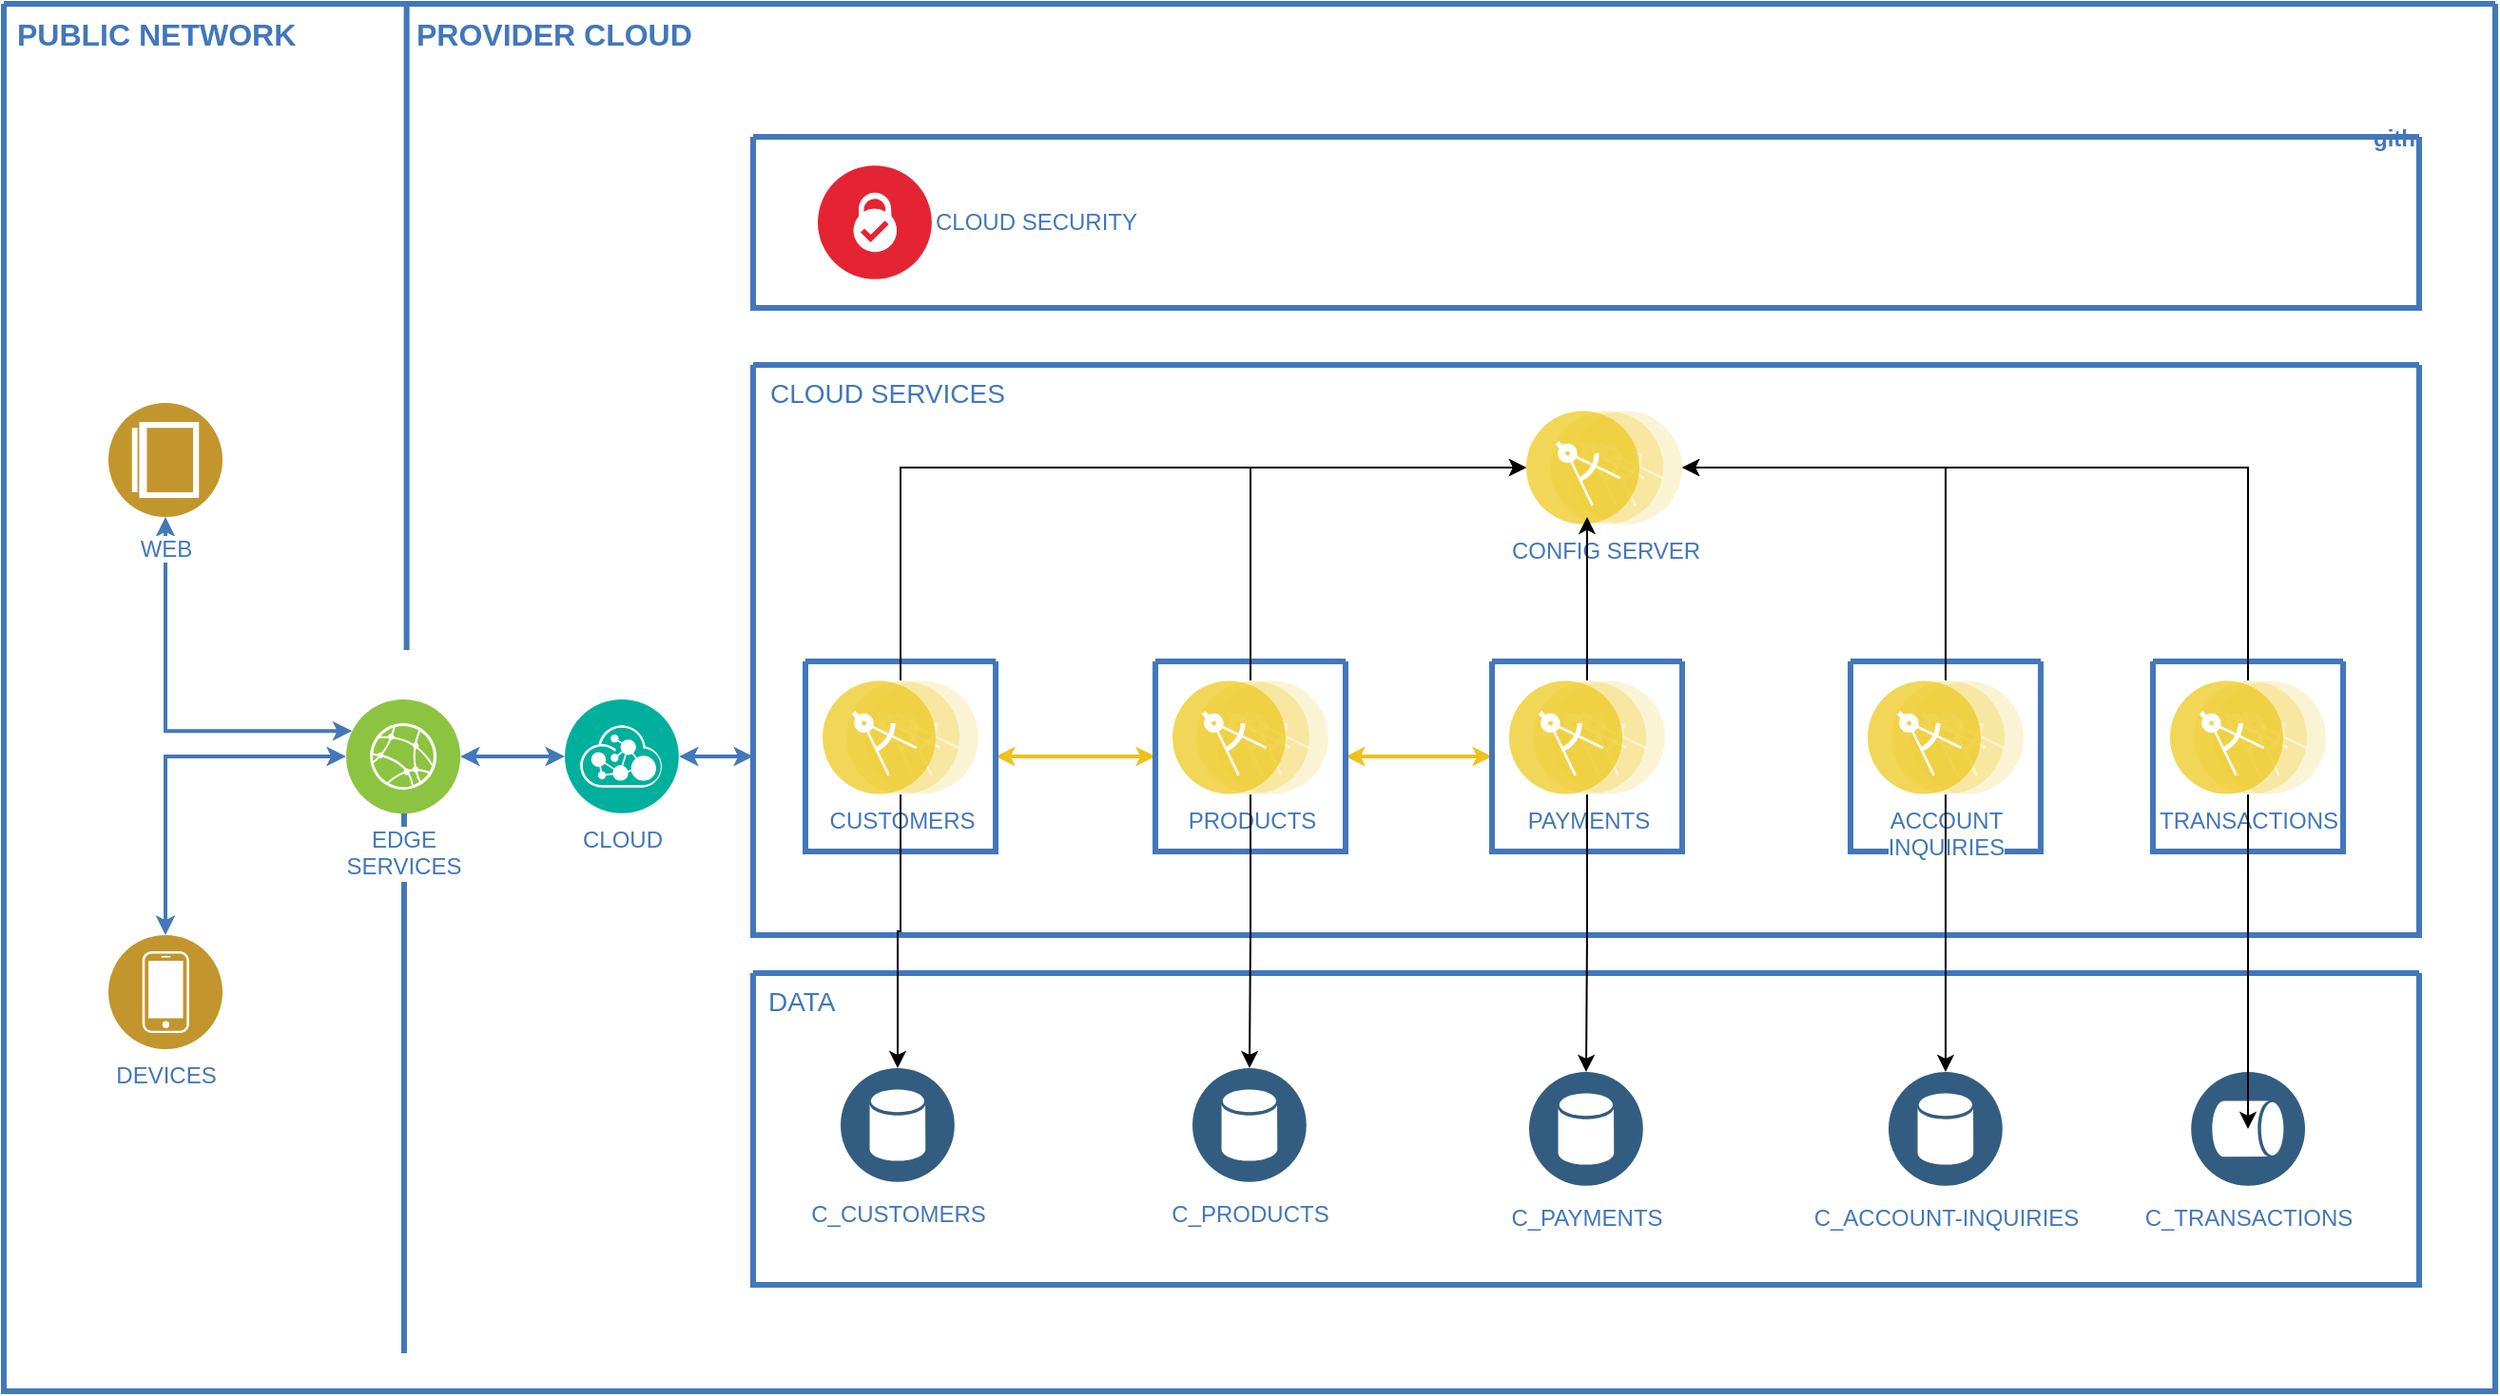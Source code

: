 <mxfile version="16.5.3" type="github">
  <diagram id="31b32b95-0358-9bc7-6ba0-a27c054ed1a7" name="Page-1">
    <mxGraphModel dx="1021" dy="579" grid="1" gridSize="10" guides="1" tooltips="1" connect="1" arrows="1" fold="1" page="1" pageScale="1" pageWidth="827" pageHeight="1169" background="none" math="0" shadow="0">
      <root>
        <mxCell id="0" />
        <mxCell id="1" parent="0" />
        <mxCell id="2" value="" style="swimlane;shadow=0;strokeColor=#4277BB;fillColor=#ffffff;fontColor=#4277BB;align=right;startSize=0;collapsible=0;strokeWidth=3;" parent="1" vertex="1">
          <mxGeometry x="270" y="80" width="1310" height="730" as="geometry" />
        </mxCell>
        <mxCell id="3" value="PUBLIC NETWORK" style="text;html=1;align=left;verticalAlign=top;fontColor=#4277BB;shadow=0;dashed=0;strokeColor=none;fillColor=none;labelBackgroundColor=none;fontStyle=1;fontSize=16;spacingLeft=5;" parent="2" vertex="1">
          <mxGeometry width="170" height="30" as="geometry" />
        </mxCell>
        <mxCell id="4" value="" style="line;strokeWidth=3;direction=south;html=1;shadow=0;labelBackgroundColor=none;fillColor=none;gradientColor=none;fontSize=12;fontColor=#4277BB;align=right;strokeColor=#4277BB;" parent="2" vertex="1">
          <mxGeometry x="205" width="13.6" height="340" as="geometry" />
        </mxCell>
        <mxCell id="5" value="PROVIDER CLOUD" style="text;html=1;align=left;verticalAlign=top;fontColor=#4277BB;shadow=0;dashed=0;strokeColor=none;fillColor=none;labelBackgroundColor=none;fontStyle=1;fontSize=16;spacingLeft=5;" parent="2" vertex="1">
          <mxGeometry x="210" width="180" height="35" as="geometry" />
        </mxCell>
        <mxCell id="16" value="" style="line;strokeWidth=3;direction=south;html=1;shadow=0;labelBackgroundColor=none;fillColor=none;gradientColor=none;fontSize=12;fontColor=#4277BB;align=right;strokeColor=#4277BB;" parent="2" vertex="1">
          <mxGeometry x="205" y="370" width="10.96" height="340" as="geometry" />
        </mxCell>
        <mxCell id="17" value="gith" style="swimlane;shadow=0;strokeColor=#4277BB;fillColor=#ffffff;fontColor=#4277BB;align=right;startSize=0;collapsible=0;strokeWidth=3;" parent="2" vertex="1">
          <mxGeometry x="394" y="70" width="876" height="90" as="geometry" />
        </mxCell>
        <mxCell id="18" value="CLOUD SECURITY" style="aspect=fixed;perimeter=ellipsePerimeter;html=1;align=left;shadow=0;dashed=0;image;image=img/lib/ibm/blockchain/certificate_authority.svg;labelBackgroundColor=#ffffff;strokeColor=#666666;strokeWidth=3;fillColor=#C2952D;gradientColor=none;fontSize=12;fontColor=#4277BB;labelPosition=right;verticalLabelPosition=middle;verticalAlign=middle;" parent="17" vertex="1">
          <mxGeometry x="34" y="15" width="60" height="60" as="geometry" />
        </mxCell>
        <mxCell id="19" style="edgeStyle=orthogonalEdgeStyle;rounded=0;comic=0;html=1;entryX=0;entryY=0.25;startArrow=classic;startFill=1;endArrow=classic;endFill=1;jettySize=auto;orthogonalLoop=1;strokeColor=#4378BB;strokeWidth=2;fontFamily=Helvetica;fontSize=19;fontColor=#CC99FF;endSize=4;startSize=4;" parent="2" source="J1PjvRYnOchHbSAu9NUT-95" target="26" edge="1">
          <mxGeometry relative="1" as="geometry">
            <Array as="points">
              <mxPoint x="85" y="383" />
            </Array>
            <mxPoint x="113" y="200" as="sourcePoint" />
          </mxGeometry>
        </mxCell>
        <mxCell id="21" style="edgeStyle=orthogonalEdgeStyle;rounded=0;html=1;labelBackgroundColor=#ffffff;startArrow=classic;startFill=1;startSize=4;endArrow=classic;endFill=1;endSize=4;jettySize=auto;orthogonalLoop=1;strokeColor=#4378BB;strokeWidth=2;fontSize=19;fontColor=#CC99FF;" parent="2" source="22" target="26" edge="1">
          <mxGeometry relative="1" as="geometry">
            <Array as="points">
              <mxPoint x="85" y="396" />
            </Array>
          </mxGeometry>
        </mxCell>
        <mxCell id="22" value="DEVICES" style="aspect=fixed;perimeter=ellipsePerimeter;html=1;align=center;shadow=0;dashed=0;image;image=img/lib/ibm/users/device.svg;labelBackgroundColor=#ffffff;strokeColor=#666666;strokeWidth=3;fillColor=#C2952D;gradientColor=none;fontSize=12;fontColor=#4277BB;" parent="2" vertex="1">
          <mxGeometry x="55" y="490" width="60" height="60" as="geometry" />
        </mxCell>
        <mxCell id="25" style="edgeStyle=orthogonalEdgeStyle;rounded=0;html=1;labelBackgroundColor=#ffffff;startArrow=classic;startFill=1;startSize=4;endArrow=classic;endFill=1;endSize=4;jettySize=auto;orthogonalLoop=1;strokeColor=#4378BB;strokeWidth=2;fontSize=19;fontColor=#CC99FF;" parent="2" source="26" target="28" edge="1">
          <mxGeometry relative="1" as="geometry" />
        </mxCell>
        <mxCell id="26" value="EDGE&lt;div&gt;SERVICES&lt;/div&gt;" style="aspect=fixed;perimeter=ellipsePerimeter;html=1;align=center;shadow=0;dashed=0;image;image=img/lib/ibm/infrastructure/edge_services.svg;labelBackgroundColor=#ffffff;strokeColor=#666666;strokeWidth=3;fillColor=#C2952D;gradientColor=none;fontSize=12;fontColor=#4277BB;" parent="2" vertex="1">
          <mxGeometry x="180" y="366" width="60" height="60" as="geometry" />
        </mxCell>
        <mxCell id="27" style="edgeStyle=elbowEdgeStyle;rounded=0;html=1;labelBackgroundColor=#ffffff;startArrow=classic;startFill=1;startSize=4;endArrow=classic;endFill=1;endSize=4;jettySize=auto;orthogonalLoop=1;strokeColor=#4378BB;strokeWidth=2;fontSize=19;fontColor=#CC99FF;elbow=vertical;" parent="2" source="28" target="35" edge="1">
          <mxGeometry relative="1" as="geometry">
            <mxPoint x="380" y="396" as="targetPoint" />
            <Array as="points">
              <mxPoint x="376" y="396" />
            </Array>
          </mxGeometry>
        </mxCell>
        <mxCell id="28" value="CLOUD" style="aspect=fixed;perimeter=ellipsePerimeter;html=1;align=center;shadow=0;dashed=0;image;image=img/lib/ibm/management/api_management.svg;labelBackgroundColor=#ffffff;strokeColor=#666666;strokeWidth=3;fillColor=#C2952D;gradientColor=none;fontSize=12;fontColor=#4277BB;" parent="2" vertex="1">
          <mxGeometry x="295" y="366" width="60" height="60" as="geometry" />
        </mxCell>
        <mxCell id="35" value="" style="swimlane;shadow=0;strokeColor=#4277BB;fillColor=#ffffff;fontColor=#4277BB;align=right;startSize=0;collapsible=0;strokeWidth=3;" parent="2" vertex="1">
          <mxGeometry x="394" y="190" width="876" height="300" as="geometry" />
        </mxCell>
        <mxCell id="52" value="CLOUD SERVICES" style="text;html=1;align=left;verticalAlign=top;fontColor=#4277BB;shadow=0;dashed=0;strokeColor=none;fillColor=none;labelBackgroundColor=none;fontStyle=0;fontSize=14;spacingLeft=5;" parent="35" vertex="1">
          <mxGeometry x="2" width="231" height="24" as="geometry" />
        </mxCell>
        <mxCell id="84" style="edgeStyle=orthogonalEdgeStyle;rounded=0;html=1;entryX=0;entryY=0.5;labelBackgroundColor=#ffffff;startArrow=classic;startFill=1;startSize=4;endArrow=classic;endFill=1;endSize=4;jettySize=auto;orthogonalLoop=1;strokeColor=#EEC11B;strokeWidth=2;fontSize=14;fontColor=#4277BB;" parent="35" source="65" target="68" edge="1">
          <mxGeometry relative="1" as="geometry" />
        </mxCell>
        <mxCell id="65" value="" style="swimlane;shadow=0;strokeColor=#4277BB;fillColor=#ffffff;fontColor=#4277BB;align=right;startSize=0;collapsible=0;strokeWidth=3;" parent="35" vertex="1">
          <mxGeometry x="27.5" y="156" width="100" height="100" as="geometry" />
        </mxCell>
        <mxCell id="66" value="CUSTOMERS" style="aspect=fixed;perimeter=ellipsePerimeter;html=1;align=center;shadow=0;dashed=0;image;image=img/lib/ibm/applications/microservice.svg;labelBackgroundColor=#ffffff;strokeColor=#666666;strokeWidth=3;fillColor=#C2952D;gradientColor=none;fontSize=12;fontColor=#4277BB;" parent="65" vertex="1">
          <mxGeometry x="9" y="10" width="82" height="60" as="geometry" />
        </mxCell>
        <mxCell id="85" style="edgeStyle=orthogonalEdgeStyle;rounded=0;html=1;entryX=0;entryY=0.5;labelBackgroundColor=#ffffff;startArrow=classic;startFill=1;startSize=4;endArrow=classic;endFill=1;endSize=4;jettySize=auto;orthogonalLoop=1;strokeColor=#EEC11B;strokeWidth=2;fontSize=14;fontColor=#4277BB;" parent="35" source="68" target="70" edge="1">
          <mxGeometry relative="1" as="geometry" />
        </mxCell>
        <mxCell id="68" value="" style="swimlane;shadow=0;strokeColor=#4277BB;fillColor=#ffffff;fontColor=#4277BB;align=right;startSize=0;collapsible=0;strokeWidth=3;" parent="35" vertex="1">
          <mxGeometry x="211.5" y="156" width="100" height="100" as="geometry" />
        </mxCell>
        <mxCell id="69" value="PRODUCTS" style="aspect=fixed;perimeter=ellipsePerimeter;html=1;align=center;shadow=0;dashed=0;image;image=img/lib/ibm/applications/microservice.svg;labelBackgroundColor=#ffffff;strokeColor=#666666;strokeWidth=3;fillColor=#C2952D;gradientColor=none;fontSize=12;fontColor=#4277BB;" parent="68" vertex="1">
          <mxGeometry x="9" y="10" width="82" height="60" as="geometry" />
        </mxCell>
        <mxCell id="70" value="" style="swimlane;shadow=0;strokeColor=#4277BB;fillColor=#ffffff;fontColor=#4277BB;align=right;startSize=0;collapsible=0;strokeWidth=3;" parent="35" vertex="1">
          <mxGeometry x="388.5" y="156" width="100" height="100" as="geometry" />
        </mxCell>
        <mxCell id="71" value="PAYMENTS&lt;br&gt;" style="aspect=fixed;perimeter=ellipsePerimeter;html=1;align=center;shadow=0;dashed=0;image;image=img/lib/ibm/applications/microservice.svg;labelBackgroundColor=#ffffff;strokeColor=#666666;strokeWidth=3;fillColor=#C2952D;gradientColor=none;fontSize=12;fontColor=#4277BB;" parent="70" vertex="1">
          <mxGeometry x="9" y="10" width="82" height="60" as="geometry" />
        </mxCell>
        <mxCell id="VflFZMKiH8P3R4lsnGC3-89" value="CONFIG SERVER" style="aspect=fixed;perimeter=ellipsePerimeter;html=1;align=center;shadow=0;dashed=0;image;image=img/lib/ibm/applications/microservice.svg;labelBackgroundColor=#ffffff;strokeColor=#666666;strokeWidth=3;fillColor=#C2952D;gradientColor=none;fontSize=12;fontColor=#4277BB;" parent="35" vertex="1">
          <mxGeometry x="406.5" y="24" width="82" height="60" as="geometry" />
        </mxCell>
        <mxCell id="VflFZMKiH8P3R4lsnGC3-94" style="edgeStyle=orthogonalEdgeStyle;rounded=0;orthogonalLoop=1;jettySize=auto;html=1;entryX=0;entryY=0.5;entryDx=0;entryDy=0;" parent="35" source="66" target="VflFZMKiH8P3R4lsnGC3-89" edge="1">
          <mxGeometry relative="1" as="geometry">
            <Array as="points">
              <mxPoint x="77" y="54" />
            </Array>
          </mxGeometry>
        </mxCell>
        <mxCell id="VflFZMKiH8P3R4lsnGC3-95" style="edgeStyle=orthogonalEdgeStyle;rounded=0;orthogonalLoop=1;jettySize=auto;html=1;" parent="35" source="69" target="VflFZMKiH8P3R4lsnGC3-89" edge="1">
          <mxGeometry relative="1" as="geometry">
            <Array as="points">
              <mxPoint x="261" y="54" />
            </Array>
          </mxGeometry>
        </mxCell>
        <mxCell id="VflFZMKiH8P3R4lsnGC3-97" value="" style="swimlane;shadow=0;strokeColor=#4277BB;fillColor=#ffffff;fontColor=#4277BB;align=right;startSize=0;collapsible=0;strokeWidth=3;" parent="35" vertex="1">
          <mxGeometry x="577" y="156" width="100" height="100" as="geometry" />
        </mxCell>
        <mxCell id="VflFZMKiH8P3R4lsnGC3-98" value="ACCOUNT &lt;br&gt;INQUIRIES" style="aspect=fixed;perimeter=ellipsePerimeter;html=1;align=center;shadow=0;dashed=0;image;image=img/lib/ibm/applications/microservice.svg;labelBackgroundColor=#ffffff;strokeColor=#666666;strokeWidth=3;fillColor=#C2952D;gradientColor=none;fontSize=12;fontColor=#4277BB;" parent="VflFZMKiH8P3R4lsnGC3-97" vertex="1">
          <mxGeometry x="9" y="10" width="82" height="60" as="geometry" />
        </mxCell>
        <mxCell id="VflFZMKiH8P3R4lsnGC3-103" value="" style="swimlane;shadow=0;strokeColor=#4277BB;fillColor=#ffffff;fontColor=#4277BB;align=right;startSize=0;collapsible=0;strokeWidth=3;" parent="35" vertex="1">
          <mxGeometry x="736" y="156" width="100" height="100" as="geometry" />
        </mxCell>
        <mxCell id="VflFZMKiH8P3R4lsnGC3-104" value="TRANSACTIONS" style="aspect=fixed;perimeter=ellipsePerimeter;html=1;align=center;shadow=0;dashed=0;image;image=img/lib/ibm/applications/microservice.svg;labelBackgroundColor=#ffffff;strokeColor=#666666;strokeWidth=3;fillColor=#C2952D;gradientColor=none;fontSize=12;fontColor=#4277BB;" parent="VflFZMKiH8P3R4lsnGC3-103" vertex="1">
          <mxGeometry x="9" y="10" width="82" height="60" as="geometry" />
        </mxCell>
        <mxCell id="VflFZMKiH8P3R4lsnGC3-107" style="edgeStyle=orthogonalEdgeStyle;rounded=0;orthogonalLoop=1;jettySize=auto;html=1;entryX=0.39;entryY=0.933;entryDx=0;entryDy=0;entryPerimeter=0;" parent="35" source="71" target="VflFZMKiH8P3R4lsnGC3-89" edge="1">
          <mxGeometry relative="1" as="geometry" />
        </mxCell>
        <mxCell id="VflFZMKiH8P3R4lsnGC3-110" style="edgeStyle=orthogonalEdgeStyle;rounded=0;orthogonalLoop=1;jettySize=auto;html=1;entryX=1;entryY=0.5;entryDx=0;entryDy=0;" parent="35" source="VflFZMKiH8P3R4lsnGC3-104" target="VflFZMKiH8P3R4lsnGC3-89" edge="1">
          <mxGeometry relative="1" as="geometry">
            <Array as="points">
              <mxPoint x="786" y="54" />
            </Array>
          </mxGeometry>
        </mxCell>
        <mxCell id="VflFZMKiH8P3R4lsnGC3-111" style="edgeStyle=orthogonalEdgeStyle;rounded=0;orthogonalLoop=1;jettySize=auto;html=1;exitX=0.5;exitY=0;exitDx=0;exitDy=0;entryX=1;entryY=0.5;entryDx=0;entryDy=0;" parent="35" source="VflFZMKiH8P3R4lsnGC3-98" target="VflFZMKiH8P3R4lsnGC3-89" edge="1">
          <mxGeometry relative="1" as="geometry" />
        </mxCell>
        <mxCell id="55" value="" style="swimlane;shadow=0;strokeColor=#4277BB;fillColor=#ffffff;fontColor=#4277BB;align=right;startSize=0;collapsible=0;strokeWidth=3;" parent="2" vertex="1">
          <mxGeometry x="394" y="510" width="876" height="164" as="geometry" />
        </mxCell>
        <mxCell id="60" value="DATA" style="text;html=1;align=left;verticalAlign=top;fontColor=#4277BB;shadow=0;dashed=0;strokeColor=none;fillColor=none;labelBackgroundColor=none;fontStyle=0;fontSize=14;spacingLeft=5;" parent="55" vertex="1">
          <mxGeometry x="1" width="231" height="24" as="geometry" />
        </mxCell>
        <mxCell id="J1PjvRYnOchHbSAu9NUT-98" value="C_CUSTOMERS" style="aspect=fixed;perimeter=ellipsePerimeter;html=1;align=center;shadow=0;dashed=0;fontColor=#4277BB;labelBackgroundColor=#ffffff;fontSize=12;spacingTop=3;image;image=img/lib/ibm/data/data_services.svg;" parent="55" vertex="1">
          <mxGeometry x="46" y="50" width="60" height="60" as="geometry" />
        </mxCell>
        <mxCell id="J1PjvRYnOchHbSAu9NUT-100" value="C_PRODUCTS" style="aspect=fixed;perimeter=ellipsePerimeter;html=1;align=center;shadow=0;dashed=0;fontColor=#4277BB;labelBackgroundColor=#ffffff;fontSize=12;spacingTop=3;image;image=img/lib/ibm/data/data_services.svg;" parent="55" vertex="1">
          <mxGeometry x="231" y="50" width="60" height="60" as="geometry" />
        </mxCell>
        <mxCell id="J1PjvRYnOchHbSAu9NUT-101" value="C_PAYMENTS" style="aspect=fixed;perimeter=ellipsePerimeter;html=1;align=center;shadow=0;dashed=0;fontColor=#4277BB;labelBackgroundColor=#ffffff;fontSize=12;spacingTop=3;image;image=img/lib/ibm/data/data_services.svg;" parent="55" vertex="1">
          <mxGeometry x="408" y="52" width="60" height="60" as="geometry" />
        </mxCell>
        <mxCell id="VflFZMKiH8P3R4lsnGC3-105" value="C_ACCOUNT-INQUIRIES" style="aspect=fixed;perimeter=ellipsePerimeter;html=1;align=center;shadow=0;dashed=0;fontColor=#4277BB;labelBackgroundColor=#ffffff;fontSize=12;spacingTop=3;image;image=img/lib/ibm/data/data_services.svg;" parent="55" vertex="1">
          <mxGeometry x="597" y="52" width="60" height="60" as="geometry" />
        </mxCell>
        <mxCell id="VflFZMKiH8P3R4lsnGC3-106" value="C_TRANSACTIONS" style="aspect=fixed;perimeter=ellipsePerimeter;html=1;align=center;shadow=0;dashed=0;fontColor=#4277BB;labelBackgroundColor=#ffffff;fontSize=12;spacingTop=3;image;image=img/lib/ibm/data/data_services.svg;direction=south;" parent="55" vertex="1">
          <mxGeometry x="756" y="52" width="60" height="60" as="geometry" />
        </mxCell>
        <mxCell id="J1PjvRYnOchHbSAu9NUT-95" value="WEB" style="aspect=fixed;perimeter=ellipsePerimeter;html=1;align=center;shadow=0;dashed=0;fontColor=#4277BB;labelBackgroundColor=#ffffff;fontSize=12;spacingTop=3;image;image=img/lib/ibm/users/browser.svg;direction=south;" parent="2" vertex="1">
          <mxGeometry x="55" y="210" width="60" height="60" as="geometry" />
        </mxCell>
        <mxCell id="VflFZMKiH8P3R4lsnGC3-86" style="edgeStyle=orthogonalEdgeStyle;rounded=0;orthogonalLoop=1;jettySize=auto;html=1;" parent="2" source="66" target="J1PjvRYnOchHbSAu9NUT-98" edge="1">
          <mxGeometry relative="1" as="geometry" />
        </mxCell>
        <mxCell id="VflFZMKiH8P3R4lsnGC3-87" style="edgeStyle=orthogonalEdgeStyle;rounded=0;orthogonalLoop=1;jettySize=auto;html=1;" parent="2" source="69" target="J1PjvRYnOchHbSAu9NUT-100" edge="1">
          <mxGeometry relative="1" as="geometry" />
        </mxCell>
        <mxCell id="VflFZMKiH8P3R4lsnGC3-88" style="edgeStyle=orthogonalEdgeStyle;rounded=0;orthogonalLoop=1;jettySize=auto;html=1;" parent="2" source="71" target="J1PjvRYnOchHbSAu9NUT-101" edge="1">
          <mxGeometry relative="1" as="geometry" />
        </mxCell>
        <mxCell id="VflFZMKiH8P3R4lsnGC3-112" style="edgeStyle=orthogonalEdgeStyle;rounded=0;orthogonalLoop=1;jettySize=auto;html=1;" parent="2" source="VflFZMKiH8P3R4lsnGC3-98" target="VflFZMKiH8P3R4lsnGC3-105" edge="1">
          <mxGeometry relative="1" as="geometry" />
        </mxCell>
        <mxCell id="VflFZMKiH8P3R4lsnGC3-113" style="edgeStyle=orthogonalEdgeStyle;rounded=0;orthogonalLoop=1;jettySize=auto;html=1;entryX=0.5;entryY=0.5;entryDx=0;entryDy=0;entryPerimeter=0;" parent="2" source="VflFZMKiH8P3R4lsnGC3-104" target="VflFZMKiH8P3R4lsnGC3-106" edge="1">
          <mxGeometry relative="1" as="geometry" />
        </mxCell>
      </root>
    </mxGraphModel>
  </diagram>
</mxfile>
